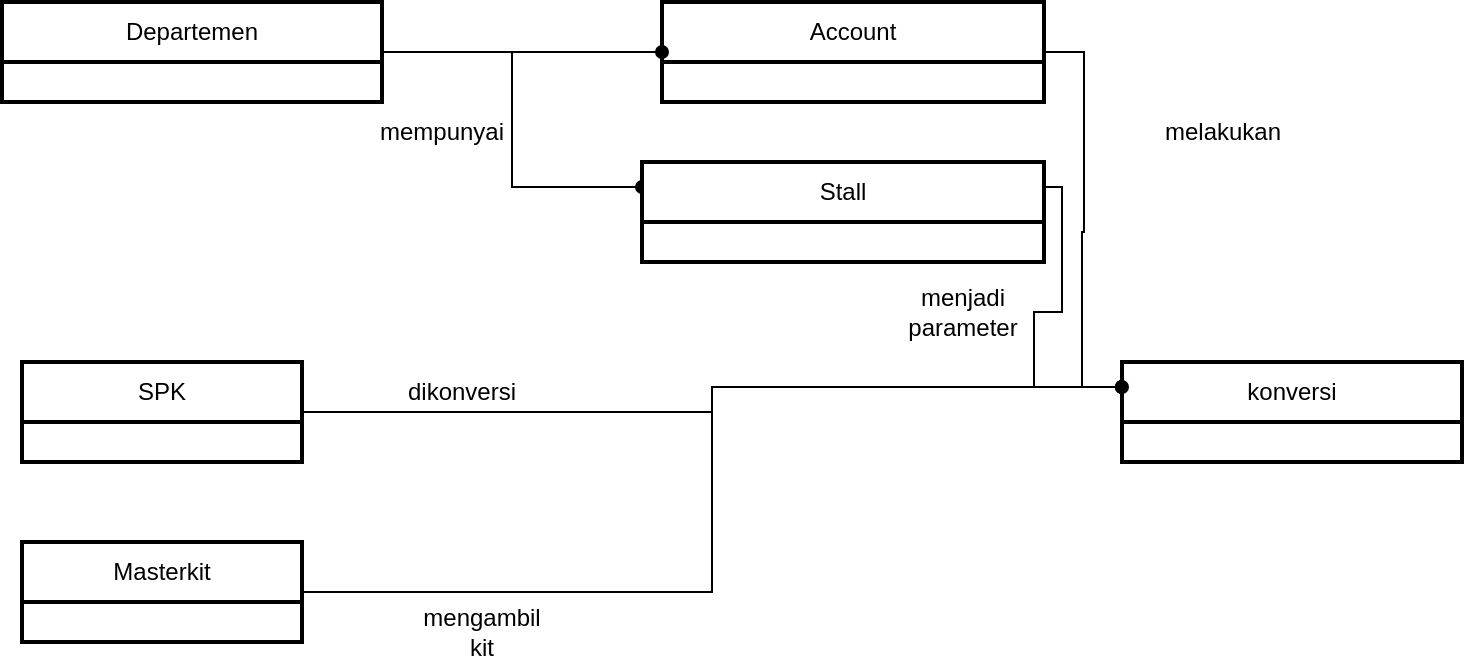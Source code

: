 <mxfile version="20.8.2" type="device"><diagram id="Hfs_9RekJq-BQp00Q2FW" name="Page-1"><mxGraphModel dx="1259" dy="1789" grid="1" gridSize="10" guides="1" tooltips="1" connect="1" arrows="1" fold="1" page="1" pageScale="1" pageWidth="827" pageHeight="1169" math="0" shadow="0"><root><mxCell id="0"/><mxCell id="1" parent="0"/><mxCell id="n0m71FfyrE9IdXP771XY-126" style="edgeStyle=orthogonalEdgeStyle;rounded=0;orthogonalLoop=1;jettySize=auto;html=1;exitX=1;exitY=0.5;exitDx=0;exitDy=0;entryX=0;entryY=0.25;entryDx=0;entryDy=0;endArrow=oval;endFill=1;" edge="1" parent="1" source="n0m71FfyrE9IdXP771XY-36" target="n0m71FfyrE9IdXP771XY-46"><mxGeometry relative="1" as="geometry"/></mxCell><mxCell id="n0m71FfyrE9IdXP771XY-36" value="Account" style="swimlane;fontStyle=0;childLayout=stackLayout;horizontal=1;startSize=30;horizontalStack=0;resizeParent=1;resizeParentMax=0;resizeLast=0;collapsible=1;marginBottom=0;whiteSpace=wrap;html=1;rounded=0;glass=0;strokeWidth=2;" vertex="1" parent="1"><mxGeometry x="380" width="191" height="50" as="geometry"><mxRectangle x="339" width="80" height="30" as="alternateBounds"/></mxGeometry></mxCell><mxCell id="n0m71FfyrE9IdXP771XY-120" style="edgeStyle=orthogonalEdgeStyle;rounded=0;orthogonalLoop=1;jettySize=auto;html=1;exitX=1;exitY=0.5;exitDx=0;exitDy=0;entryX=0;entryY=0.25;entryDx=0;entryDy=0;endArrow=oval;endFill=1;" edge="1" parent="1" source="n0m71FfyrE9IdXP771XY-41" target="n0m71FfyrE9IdXP771XY-43"><mxGeometry relative="1" as="geometry"/></mxCell><mxCell id="n0m71FfyrE9IdXP771XY-121" style="edgeStyle=orthogonalEdgeStyle;rounded=0;orthogonalLoop=1;jettySize=auto;html=1;exitX=1;exitY=0.5;exitDx=0;exitDy=0;entryX=0;entryY=0.5;entryDx=0;entryDy=0;endArrow=oval;endFill=1;" edge="1" parent="1" source="n0m71FfyrE9IdXP771XY-41" target="n0m71FfyrE9IdXP771XY-36"><mxGeometry relative="1" as="geometry"/></mxCell><mxCell id="n0m71FfyrE9IdXP771XY-41" value="Departemen" style="swimlane;fontStyle=0;childLayout=stackLayout;horizontal=1;startSize=30;horizontalStack=0;resizeParent=1;resizeParentMax=0;resizeLast=0;collapsible=1;marginBottom=0;whiteSpace=wrap;html=1;rounded=0;glass=0;strokeWidth=2;" vertex="1" parent="1"><mxGeometry x="50" width="190" height="50" as="geometry"><mxRectangle x="90" y="40" width="80" height="30" as="alternateBounds"/></mxGeometry></mxCell><mxCell id="n0m71FfyrE9IdXP771XY-125" style="edgeStyle=orthogonalEdgeStyle;rounded=0;orthogonalLoop=1;jettySize=auto;html=1;exitX=1;exitY=0.25;exitDx=0;exitDy=0;entryX=0;entryY=0.25;entryDx=0;entryDy=0;endArrow=oval;endFill=1;" edge="1" parent="1" source="n0m71FfyrE9IdXP771XY-43" target="n0m71FfyrE9IdXP771XY-46"><mxGeometry relative="1" as="geometry"><Array as="points"><mxPoint x="580" y="93"/><mxPoint x="580" y="155"/><mxPoint x="566" y="155"/><mxPoint x="566" y="193"/></Array></mxGeometry></mxCell><mxCell id="n0m71FfyrE9IdXP771XY-43" value="Stall" style="swimlane;fontStyle=0;childLayout=stackLayout;horizontal=1;startSize=30;horizontalStack=0;resizeParent=1;resizeParentMax=0;resizeLast=0;collapsible=1;marginBottom=0;whiteSpace=wrap;html=1;rounded=0;glass=0;strokeWidth=2;" vertex="1" parent="1"><mxGeometry x="370" y="80" width="201" height="50" as="geometry"><mxRectangle x="90" y="40" width="80" height="30" as="alternateBounds"/></mxGeometry></mxCell><mxCell id="n0m71FfyrE9IdXP771XY-124" style="edgeStyle=orthogonalEdgeStyle;rounded=0;orthogonalLoop=1;jettySize=auto;html=1;entryX=0;entryY=0.25;entryDx=0;entryDy=0;endArrow=oval;endFill=1;" edge="1" parent="1" source="n0m71FfyrE9IdXP771XY-45" target="n0m71FfyrE9IdXP771XY-46"><mxGeometry relative="1" as="geometry"/></mxCell><mxCell id="n0m71FfyrE9IdXP771XY-45" value="Masterkit&lt;br&gt;" style="swimlane;fontStyle=0;childLayout=stackLayout;horizontal=1;startSize=30;horizontalStack=0;resizeParent=1;resizeParentMax=0;resizeLast=0;collapsible=1;marginBottom=0;whiteSpace=wrap;html=1;rounded=0;glass=0;strokeWidth=2;" vertex="1" parent="1"><mxGeometry x="60" y="270" width="140" height="50" as="geometry"><mxRectangle x="90" y="40" width="80" height="30" as="alternateBounds"/></mxGeometry></mxCell><mxCell id="n0m71FfyrE9IdXP771XY-46" value="konversi" style="swimlane;fontStyle=0;childLayout=stackLayout;horizontal=1;startSize=30;horizontalStack=0;resizeParent=1;resizeParentMax=0;resizeLast=0;collapsible=1;marginBottom=0;whiteSpace=wrap;html=1;rounded=0;glass=0;strokeWidth=2;" vertex="1" parent="1"><mxGeometry x="610" y="180" width="170" height="50" as="geometry"><mxRectangle x="90" y="40" width="80" height="30" as="alternateBounds"/></mxGeometry></mxCell><mxCell id="n0m71FfyrE9IdXP771XY-123" style="edgeStyle=orthogonalEdgeStyle;rounded=0;orthogonalLoop=1;jettySize=auto;html=1;entryX=0;entryY=0.25;entryDx=0;entryDy=0;endArrow=oval;endFill=1;" edge="1" parent="1" source="n0m71FfyrE9IdXP771XY-47" target="n0m71FfyrE9IdXP771XY-46"><mxGeometry relative="1" as="geometry"/></mxCell><mxCell id="n0m71FfyrE9IdXP771XY-47" value="SPK" style="swimlane;fontStyle=0;childLayout=stackLayout;horizontal=1;startSize=30;horizontalStack=0;resizeParent=1;resizeParentMax=0;resizeLast=0;collapsible=1;marginBottom=0;whiteSpace=wrap;html=1;rounded=0;glass=0;strokeWidth=2;" vertex="1" parent="1"><mxGeometry x="60" y="180" width="140" height="50" as="geometry"><mxRectangle x="90" y="40" width="80" height="30" as="alternateBounds"/></mxGeometry></mxCell><mxCell id="n0m71FfyrE9IdXP771XY-113" value="mempunyai" style="text;html=1;strokeColor=none;fillColor=none;align=center;verticalAlign=middle;whiteSpace=wrap;rounded=0;glass=0;strokeWidth=2;" vertex="1" parent="1"><mxGeometry x="240" y="50" width="60" height="30" as="geometry"/></mxCell><mxCell id="n0m71FfyrE9IdXP771XY-115" value="dikonversi" style="text;html=1;strokeColor=none;fillColor=none;align=center;verticalAlign=middle;whiteSpace=wrap;rounded=0;glass=0;strokeWidth=2;" vertex="1" parent="1"><mxGeometry x="250" y="180" width="60" height="30" as="geometry"/></mxCell><mxCell id="n0m71FfyrE9IdXP771XY-116" value="mengambil kit" style="text;html=1;strokeColor=none;fillColor=none;align=center;verticalAlign=middle;whiteSpace=wrap;rounded=0;glass=0;strokeWidth=2;" vertex="1" parent="1"><mxGeometry x="260" y="300" width="60" height="30" as="geometry"/></mxCell><mxCell id="n0m71FfyrE9IdXP771XY-117" value="melakukan" style="text;html=1;strokeColor=none;fillColor=none;align=center;verticalAlign=middle;whiteSpace=wrap;rounded=0;glass=0;strokeWidth=2;" vertex="1" parent="1"><mxGeometry x="610" y="50" width="101" height="30" as="geometry"/></mxCell><mxCell id="n0m71FfyrE9IdXP771XY-118" value="menjadi parameter" style="text;html=1;strokeColor=none;fillColor=none;align=center;verticalAlign=middle;whiteSpace=wrap;rounded=0;glass=0;strokeWidth=2;" vertex="1" parent="1"><mxGeometry x="480" y="140" width="101" height="30" as="geometry"/></mxCell></root></mxGraphModel></diagram></mxfile>